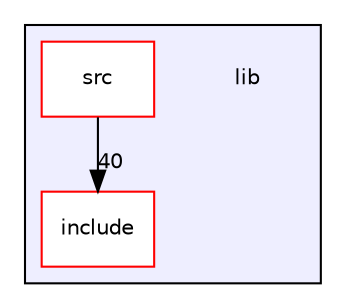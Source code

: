 digraph "lib" {
  compound=true
  node [ fontsize="10", fontname="Helvetica"];
  edge [ labelfontsize="10", labelfontname="Helvetica"];
  subgraph clusterdir_97aefd0d527b934f1d99a682da8fe6a9 {
    graph [ bgcolor="#eeeeff", pencolor="black", label="" URL="dir_97aefd0d527b934f1d99a682da8fe6a9.html"];
    dir_97aefd0d527b934f1d99a682da8fe6a9 [shape=plaintext label="lib"];
  dir_5a30104352ef4255dc24354b02eb2d20 [shape=box label="include" fillcolor="white" style="filled" color="red" URL="dir_5a30104352ef4255dc24354b02eb2d20.html"];
  dir_a065c5f60305fee3569f887679366939 [shape=box label="src" fillcolor="white" style="filled" color="red" URL="dir_a065c5f60305fee3569f887679366939.html"];
  }
  dir_a065c5f60305fee3569f887679366939->dir_5a30104352ef4255dc24354b02eb2d20 [headlabel="40", labeldistance=1.5 headhref="dir_000001_000003.html"];
}
